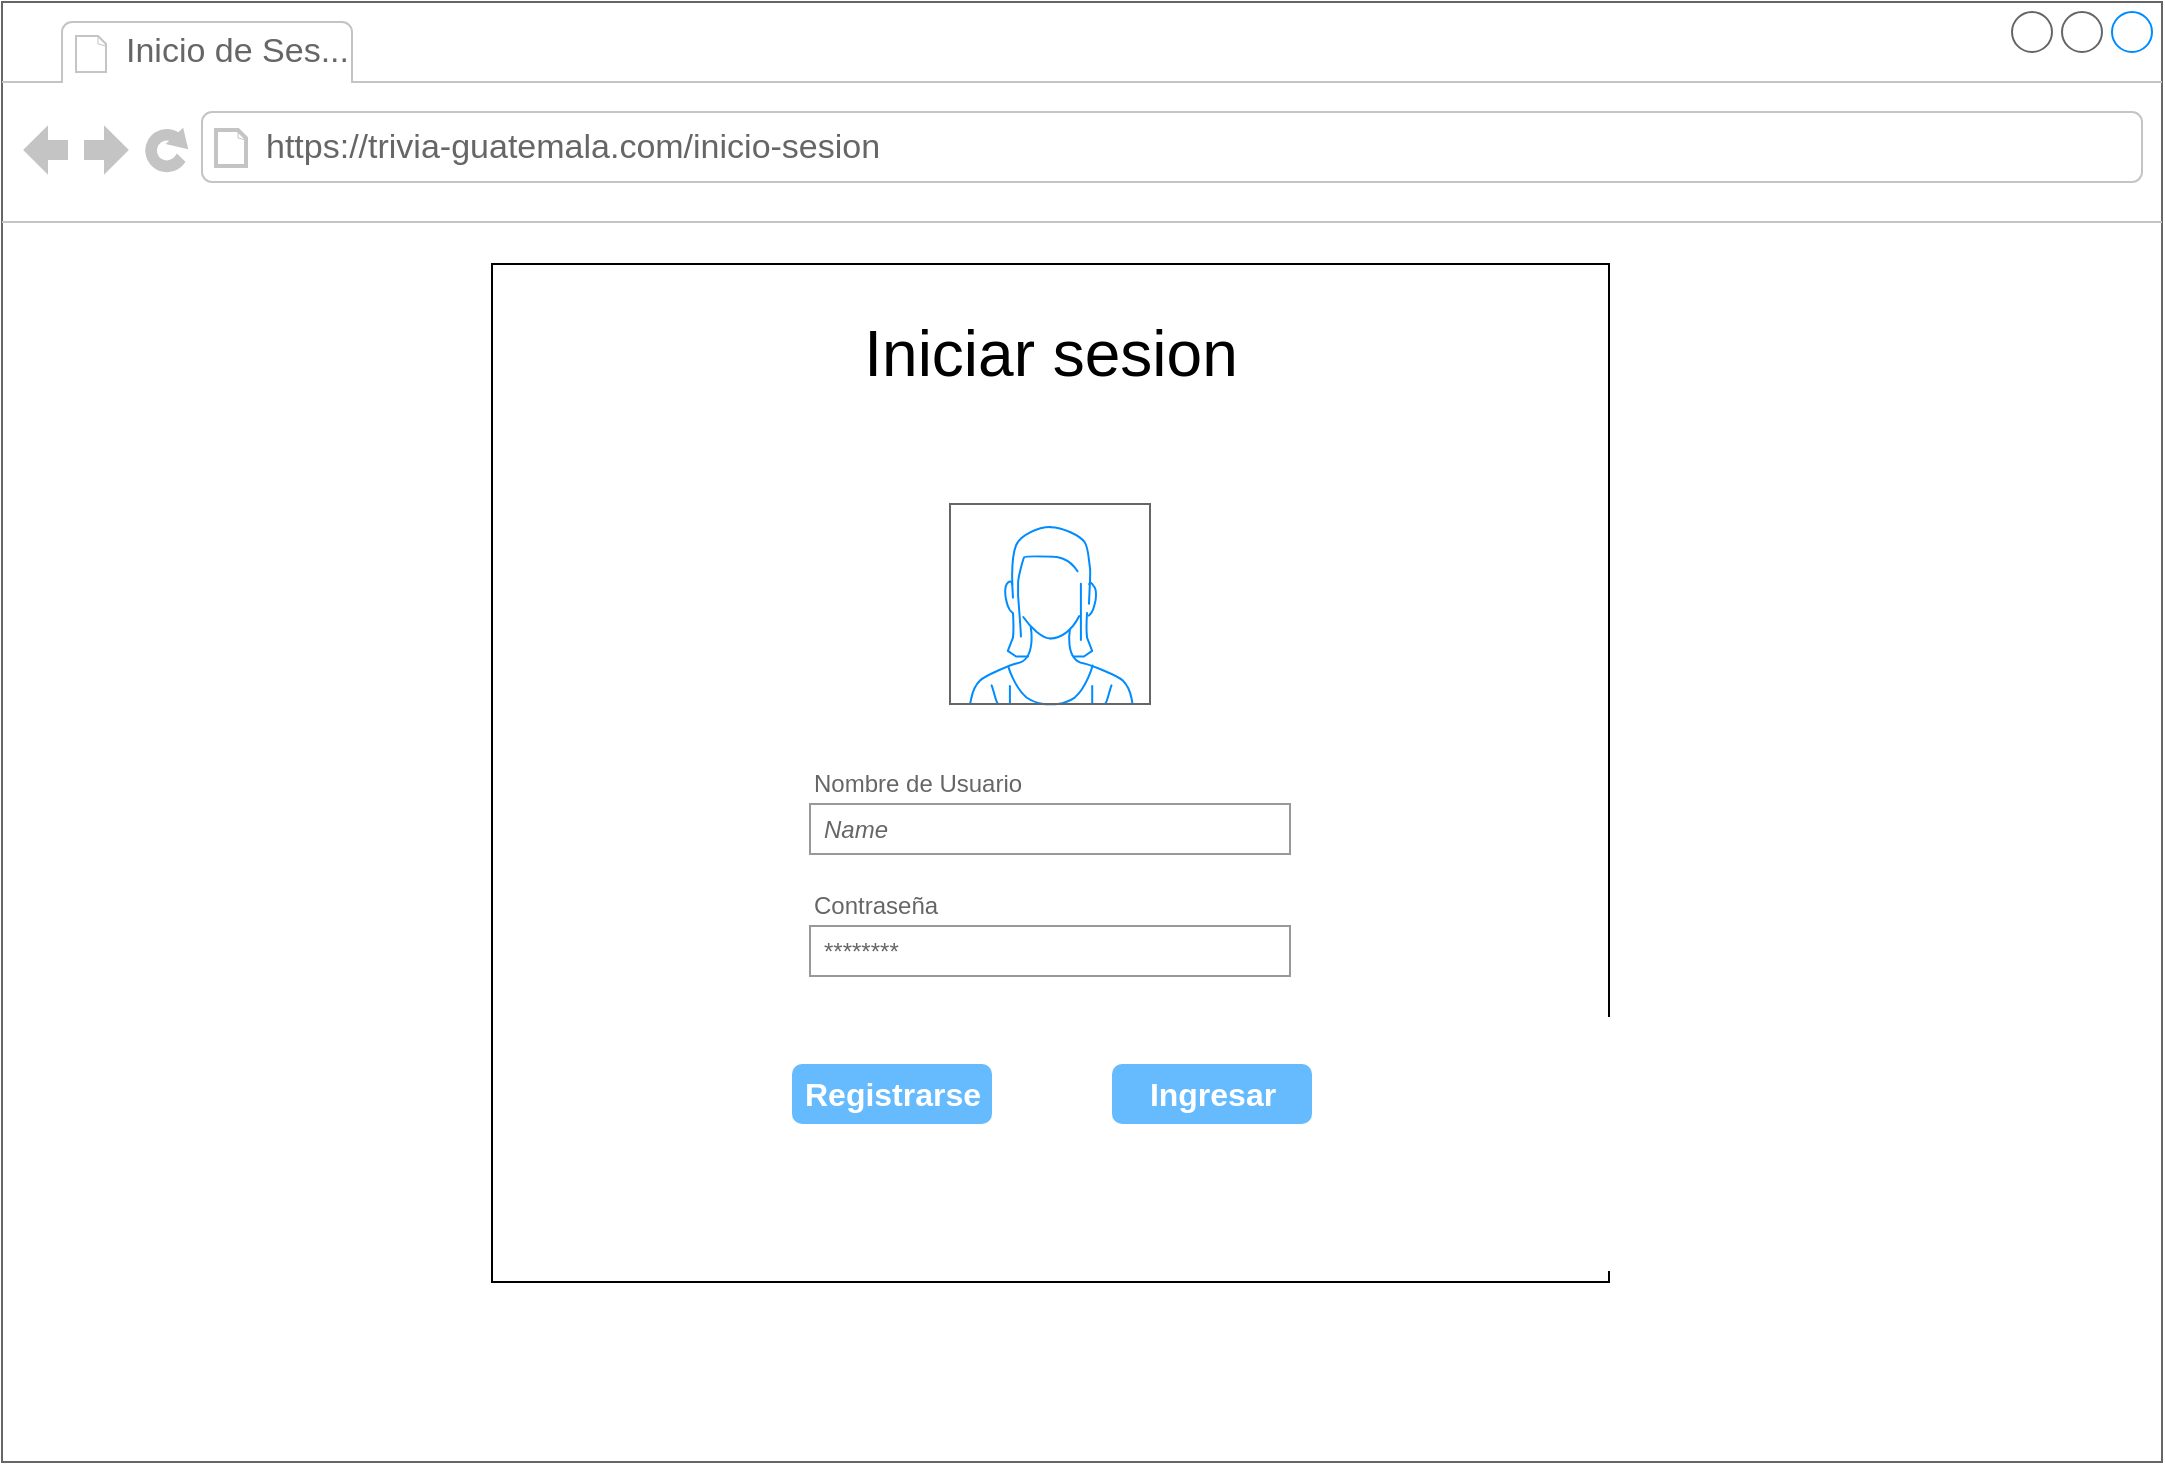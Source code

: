 <mxfile version="20.2.8" type="google" pages="8"><diagram id="VqyaClwigI77rSRYAcgB" name="Inicio de Sesion"><mxGraphModel grid="1" page="1" gridSize="10" guides="1" tooltips="1" connect="1" arrows="1" fold="1" pageScale="1" pageWidth="1169" pageHeight="827" math="0" shadow="0"><root><mxCell id="0"/><mxCell id="1" parent="0"/><mxCell id="IAI_1HxjRBlL4W--OYGG-1" value="" style="strokeWidth=1;shadow=0;dashed=0;align=center;html=1;shape=mxgraph.mockup.containers.browserWindow;rSize=0;strokeColor=#666666;strokeColor2=#008cff;strokeColor3=#c4c4c4;mainText=,;recursiveResize=0;" vertex="1" parent="1"><mxGeometry x="45" y="49" width="1080" height="730" as="geometry"/></mxCell><mxCell id="X4_DU0HOdgxv0hVDRL3j-3" value="" style="rounded=0;whiteSpace=wrap;html=1;fontSize=20;fontColor=#000000;" vertex="1" parent="IAI_1HxjRBlL4W--OYGG-1"><mxGeometry x="245" y="131" width="558.5" height="509" as="geometry"/></mxCell><mxCell id="IAI_1HxjRBlL4W--OYGG-2" value="Inicio de Ses..." style="strokeWidth=1;shadow=0;dashed=0;align=center;html=1;shape=mxgraph.mockup.containers.anchor;fontSize=17;fontColor=#666666;align=left;" vertex="1" parent="IAI_1HxjRBlL4W--OYGG-1"><mxGeometry x="60" y="12" width="160" height="26" as="geometry"/></mxCell><mxCell id="IAI_1HxjRBlL4W--OYGG-3" value="https://trivia-guatemala.com/inicio-sesion" style="strokeWidth=1;shadow=0;dashed=0;align=center;html=1;shape=mxgraph.mockup.containers.anchor;rSize=0;fontSize=17;fontColor=#666666;align=left;" vertex="1" parent="IAI_1HxjRBlL4W--OYGG-1"><mxGeometry x="130" y="60" width="250" height="26" as="geometry"/></mxCell><mxCell id="-JvW_H0pOe2YFZ40e8vb-1" value="" style="strokeWidth=1;shadow=0;dashed=0;align=center;html=1;shape=mxgraph.mockup.forms.rrect;rSize=0;strokeColor=none;fillColor=#ffffff;" vertex="1" parent="IAI_1HxjRBlL4W--OYGG-1"><mxGeometry x="364" y="221" width="320" height="329" as="geometry"/></mxCell><mxCell id="-JvW_H0pOe2YFZ40e8vb-4" value="Nombre de Usuario" style="strokeWidth=1;shadow=0;dashed=0;align=center;html=1;shape=mxgraph.mockup.forms.anchor;fontSize=12;fontColor=#666666;align=left;resizeWidth=1;spacingLeft=0;" vertex="1" parent="-JvW_H0pOe2YFZ40e8vb-1"><mxGeometry width="160" height="20" relative="1" as="geometry"><mxPoint x="40" y="160" as="offset"/></mxGeometry></mxCell><mxCell id="-JvW_H0pOe2YFZ40e8vb-5" value="&lt;i&gt;Name&lt;/i&gt;" style="strokeWidth=1;shadow=0;dashed=0;align=center;html=1;shape=mxgraph.mockup.forms.rrect;rSize=0;strokeColor=#999999;fontColor=#666666;align=left;spacingLeft=5;resizeWidth=1;" vertex="1" parent="-JvW_H0pOe2YFZ40e8vb-1"><mxGeometry width="240" height="25" relative="1" as="geometry"><mxPoint x="40" y="180" as="offset"/></mxGeometry></mxCell><mxCell id="-JvW_H0pOe2YFZ40e8vb-6" value="Contraseña" style="strokeWidth=1;shadow=0;dashed=0;align=center;html=1;shape=mxgraph.mockup.forms.anchor;fontSize=12;fontColor=#666666;align=left;resizeWidth=1;spacingLeft=0;" vertex="1" parent="-JvW_H0pOe2YFZ40e8vb-1"><mxGeometry width="160" height="20" relative="1" as="geometry"><mxPoint x="40" y="221" as="offset"/></mxGeometry></mxCell><mxCell id="-JvW_H0pOe2YFZ40e8vb-7" value="********" style="strokeWidth=1;shadow=0;dashed=0;align=center;html=1;shape=mxgraph.mockup.forms.rrect;rSize=0;strokeColor=#999999;fontColor=#666666;align=left;spacingLeft=5;resizeWidth=1;" vertex="1" parent="-JvW_H0pOe2YFZ40e8vb-1"><mxGeometry width="240" height="25" relative="1" as="geometry"><mxPoint x="40" y="241" as="offset"/></mxGeometry></mxCell><mxCell id="-JvW_H0pOe2YFZ40e8vb-9" value="" style="strokeWidth=1;shadow=0;dashed=0;align=center;html=1;shape=mxgraph.mockup.forms.anchor;fontSize=12;fontColor=#9999ff;align=left;spacingLeft=0;fontStyle=4;resizeWidth=1;" vertex="1" parent="-JvW_H0pOe2YFZ40e8vb-1"><mxGeometry y="1" width="110" height="20" relative="1" as="geometry"><mxPoint x="105" y="-231" as="offset"/></mxGeometry></mxCell><mxCell id="-JvW_H0pOe2YFZ40e8vb-12" value="Registrarse" style="strokeWidth=1;shadow=0;dashed=0;align=center;html=1;shape=mxgraph.mockup.forms.rrect;rSize=5;strokeColor=none;fontColor=#ffffff;fillColor=#66bbff;fontSize=16;fontStyle=1;" vertex="1" parent="-JvW_H0pOe2YFZ40e8vb-1"><mxGeometry y="1" width="100" height="30" relative="1" as="geometry"><mxPoint x="31" y="-19" as="offset"/></mxGeometry></mxCell><mxCell id="MZjobApVehMWGJrpGY_2-7" value="" style="endArrow=none;dashed=1;html=1;dashPattern=1 3;strokeWidth=2;rounded=0;fontSize=10;" edge="1" parent="-JvW_H0pOe2YFZ40e8vb-1" target="-JvW_H0pOe2YFZ40e8vb-1"><mxGeometry width="50" height="50" relative="1" as="geometry"><mxPoint y="230" as="sourcePoint"/><mxPoint x="50" y="180" as="targetPoint"/></mxGeometry></mxCell><mxCell id="X4_DU0HOdgxv0hVDRL3j-1" value="" style="verticalLabelPosition=bottom;shadow=0;dashed=0;align=center;html=1;verticalAlign=top;strokeWidth=1;shape=mxgraph.mockup.containers.userFemale;strokeColor=#666666;strokeColor2=#008cff;fontSize=20;fontColor=#000000;" vertex="1" parent="-JvW_H0pOe2YFZ40e8vb-1"><mxGeometry x="110" y="30" width="100" height="100" as="geometry"/></mxCell><mxCell id="76w4iAm7GkEpHIKx1djF-1" value="Iniciar sesion" style="text;html=1;align=center;verticalAlign=middle;resizable=0;points=[];autosize=1;strokeColor=none;fillColor=none;fontSize=32;" vertex="1" parent="IAI_1HxjRBlL4W--OYGG-1"><mxGeometry x="419" y="151" width="210" height="50" as="geometry"/></mxCell><mxCell id="-JvW_H0pOe2YFZ40e8vb-8" value="Ingresar" style="strokeWidth=1;shadow=0;dashed=0;align=center;html=1;shape=mxgraph.mockup.forms.rrect;rSize=5;strokeColor=none;fontColor=#ffffff;fillColor=#66bbff;fontSize=16;fontStyle=1;" vertex="1" parent="IAI_1HxjRBlL4W--OYGG-1"><mxGeometry y="1" width="100" height="30" relative="1" as="geometry"><mxPoint x="555" y="-199" as="offset"/></mxGeometry></mxCell></root></mxGraphModel></diagram><diagram name="Registro" id="TfLt30AUrADkniGFCbc-"><mxGraphModel grid="1" page="1" gridSize="10" guides="1" tooltips="1" connect="1" arrows="1" fold="1" pageScale="1" pageWidth="1169" pageHeight="827" math="0" shadow="0"><root><mxCell id="_XHGfHoYjq9x2A56AP3W-0"/><mxCell id="_XHGfHoYjq9x2A56AP3W-1" parent="_XHGfHoYjq9x2A56AP3W-0"/><mxCell id="_XHGfHoYjq9x2A56AP3W-2" value="" style="strokeWidth=1;shadow=0;dashed=0;align=center;html=1;shape=mxgraph.mockup.containers.browserWindow;rSize=0;strokeColor=#666666;strokeColor2=#008cff;strokeColor3=#c4c4c4;mainText=,;recursiveResize=0;" parent="_XHGfHoYjq9x2A56AP3W-1" vertex="1"><mxGeometry x="50" y="40" width="1080" height="770" as="geometry"/></mxCell><mxCell id="0BnM2hVBhTZgZ8pPB9Oy-0" value="" style="rounded=0;whiteSpace=wrap;html=1;fontSize=20;fontColor=#000000;" vertex="1" parent="_XHGfHoYjq9x2A56AP3W-2"><mxGeometry x="235" y="120" width="600" height="630" as="geometry"/></mxCell><mxCell id="_XHGfHoYjq9x2A56AP3W-3" value="Registrarse" style="strokeWidth=1;shadow=0;dashed=0;align=center;html=1;shape=mxgraph.mockup.containers.anchor;fontSize=17;fontColor=#666666;align=left;" parent="_XHGfHoYjq9x2A56AP3W-2" vertex="1"><mxGeometry x="60" y="12" width="160" height="26" as="geometry"/></mxCell><mxCell id="_XHGfHoYjq9x2A56AP3W-4" value="https://trivia-guatemala.com/registrarse" style="strokeWidth=1;shadow=0;dashed=0;align=center;html=1;shape=mxgraph.mockup.containers.anchor;rSize=0;fontSize=17;fontColor=#666666;align=left;" parent="_XHGfHoYjq9x2A56AP3W-2" vertex="1"><mxGeometry x="130" y="60" width="250" height="26" as="geometry"/></mxCell><mxCell id="IIkfw_PJpd1qU7Vqnabr-1" value="Regresar" style="strokeWidth=1;shadow=0;dashed=0;align=center;html=1;shape=mxgraph.mockup.buttons.button;strokeColor=#666666;fontColor=#ffffff;mainText=;buttonStyle=round;fontSize=17;fontStyle=1;fillColor=#008cff;whiteSpace=wrap;" vertex="1" parent="_XHGfHoYjq9x2A56AP3W-2"><mxGeometry x="340" y="670" width="150" height="50" as="geometry"/></mxCell><mxCell id="IIkfw_PJpd1qU7Vqnabr-2" value="" style="verticalLabelPosition=bottom;shadow=0;dashed=0;align=center;html=1;verticalAlign=top;strokeWidth=1;shape=mxgraph.mockup.containers.userMale;strokeColor=#666666;strokeColor2=#008cff;" vertex="1" parent="_XHGfHoYjq9x2A56AP3W-2"><mxGeometry x="365" y="530" width="100" height="100" as="geometry"/></mxCell><mxCell id="IIkfw_PJpd1qU7Vqnabr-3" value="" style="verticalLabelPosition=bottom;shadow=0;dashed=0;align=center;html=1;verticalAlign=top;strokeWidth=1;shape=mxgraph.mockup.containers.userFemale;strokeColor=#666666;strokeColor2=#008cff;" vertex="1" parent="_XHGfHoYjq9x2A56AP3W-2"><mxGeometry x="605" y="530" width="100" height="100" as="geometry"/></mxCell><mxCell id="IIkfw_PJpd1qU7Vqnabr-4" value="********" style="strokeWidth=1;shadow=0;dashed=0;align=center;html=1;shape=mxgraph.mockup.forms.pwField;strokeColor=#999999;mainText=;align=left;fontColor=#666666;fontSize=17;spacingLeft=3;" vertex="1" parent="_XHGfHoYjq9x2A56AP3W-2"><mxGeometry x="420" y="410" width="230" height="30" as="geometry"/></mxCell><mxCell id="IIkfw_PJpd1qU7Vqnabr-5" value="Fecha de nacimiento" style="strokeWidth=1;shadow=0;dashed=0;align=center;html=1;shape=mxgraph.mockup.text.textBox;fontColor=#666666;align=left;fontSize=17;spacingLeft=4;spacingTop=-3;strokeColor=#666666;mainText=" vertex="1" parent="_XHGfHoYjq9x2A56AP3W-2"><mxGeometry x="420" y="310" width="230" height="30" as="geometry"/></mxCell><mxCell id="IIkfw_PJpd1qU7Vqnabr-6" value="Apellido" style="strokeWidth=1;shadow=0;dashed=0;align=center;html=1;shape=mxgraph.mockup.text.textBox;fontColor=#666666;align=left;fontSize=17;spacingLeft=4;spacingTop=-3;strokeColor=#666666;mainText=" vertex="1" parent="_XHGfHoYjq9x2A56AP3W-2"><mxGeometry x="420" y="260" width="230" height="30" as="geometry"/></mxCell><mxCell id="IIkfw_PJpd1qU7Vqnabr-7" value="Nombre&lt;span style=&quot;white-space: pre;&quot;&gt;&#9;&lt;/span&gt;" style="strokeWidth=1;shadow=0;dashed=0;align=center;html=1;shape=mxgraph.mockup.text.textBox;fontColor=#666666;align=left;fontSize=17;spacingLeft=4;spacingTop=-3;strokeColor=#666666;mainText=" vertex="1" parent="_XHGfHoYjq9x2A56AP3W-2"><mxGeometry x="420" y="210" width="230" height="30" as="geometry"/></mxCell><mxCell id="IIkfw_PJpd1qU7Vqnabr-9" value="Correo" style="strokeWidth=1;shadow=0;dashed=0;align=center;html=1;shape=mxgraph.mockup.text.textBox;fontColor=#666666;align=left;fontSize=17;spacingLeft=4;spacingTop=-3;strokeColor=#666666;mainText=" vertex="1" parent="_XHGfHoYjq9x2A56AP3W-2"><mxGeometry x="420" y="359" width="230" height="30" as="geometry"/></mxCell><mxCell id="R7cxw7-dbY240lR7LAXy-0" value="Registro" style="text;html=1;align=center;verticalAlign=middle;resizable=0;points=[];autosize=1;strokeColor=none;fillColor=none;fontSize=32;" vertex="1" parent="_XHGfHoYjq9x2A56AP3W-2"><mxGeometry x="465" y="130" width="140" height="50" as="geometry"/></mxCell><mxCell id="o8v4fDQv9um9Vt0EGyTm-12" value="Registrarse" style="strokeWidth=1;shadow=0;dashed=0;align=center;html=1;shape=mxgraph.mockup.buttons.button;strokeColor=#666666;fontColor=#ffffff;mainText=;buttonStyle=round;fontSize=17;fontStyle=1;fillColor=#008cff;whiteSpace=wrap;" vertex="1" parent="_XHGfHoYjq9x2A56AP3W-2"><mxGeometry x="580" y="670" width="150" height="50" as="geometry"/></mxCell><mxCell id="j2KIWeMO5OBkdxV8FUde-0" value="Quiero recibir notificaciones&lt;br&gt;por correo" style="strokeWidth=1;shadow=0;dashed=0;align=center;html=1;shape=mxgraph.mockup.forms.rrect;rSize=0;fillColor=#eeeeee;strokeColor=#999999;gradientColor=#cccccc;align=left;spacingLeft=4;fontSize=17;fontColor=#666666;labelPosition=right;" vertex="1" parent="_XHGfHoYjq9x2A56AP3W-2"><mxGeometry x="420" y="470" width="15" height="15" as="geometry"/></mxCell></root></mxGraphModel></diagram><diagram name="Dashboard" id="fzCoqXFbq_ipwy6vQzH4"><mxGraphModel grid="1" page="1" gridSize="10" guides="1" tooltips="1" connect="1" arrows="1" fold="1" pageScale="1" pageWidth="1169" pageHeight="827" math="0" shadow="0"><root><mxCell id="8G2CGObLUviHUZHlhmng-0"/><mxCell id="8G2CGObLUviHUZHlhmng-1" parent="8G2CGObLUviHUZHlhmng-0"/><mxCell id="8G2CGObLUviHUZHlhmng-2" value="" style="strokeWidth=1;shadow=0;dashed=0;align=center;html=1;shape=mxgraph.mockup.containers.browserWindow;rSize=0;strokeColor=#666666;strokeColor2=#008cff;strokeColor3=#c4c4c4;mainText=,;recursiveResize=0;" parent="8G2CGObLUviHUZHlhmng-1" vertex="1"><mxGeometry x="40" y="40" width="1080" height="730" as="geometry"/></mxCell><mxCell id="JobY5T_PdagZq51EOu-K-16" value="" style="rounded=0;whiteSpace=wrap;html=1;" vertex="1" parent="8G2CGObLUviHUZHlhmng-2"><mxGeometry y="110" width="1080" height="130" as="geometry"/></mxCell><mxCell id="8G2CGObLUviHUZHlhmng-3" value="Dashboard" style="strokeWidth=1;shadow=0;dashed=0;align=center;html=1;shape=mxgraph.mockup.containers.anchor;fontSize=17;fontColor=#666666;align=left;" parent="8G2CGObLUviHUZHlhmng-2" vertex="1"><mxGeometry x="60" y="12" width="160" height="26" as="geometry"/></mxCell><mxCell id="8G2CGObLUviHUZHlhmng-4" value="https://trivia-guatemala.com/dashboard" style="strokeWidth=1;shadow=0;dashed=0;align=center;html=1;shape=mxgraph.mockup.containers.anchor;rSize=0;fontSize=17;fontColor=#666666;align=left;" parent="8G2CGObLUviHUZHlhmng-2" vertex="1"><mxGeometry x="130" y="60" width="250" height="26" as="geometry"/></mxCell><mxCell id="JobY5T_PdagZq51EOu-K-1" value="" style="verticalLabelPosition=bottom;shadow=0;dashed=0;align=center;html=1;verticalAlign=top;strokeWidth=1;shape=mxgraph.mockup.containers.userFemale;strokeColor=#666666;strokeColor2=#008cff;" vertex="1" parent="8G2CGObLUviHUZHlhmng-2"><mxGeometry x="140" y="310" width="270" height="300" as="geometry"/></mxCell><mxCell id="JobY5T_PdagZq51EOu-K-17" value="__________&lt;br&gt;__________&lt;br&gt;__________" style="strokeWidth=1;shadow=1;dashed=0;align=center;html=1;shape=mxgraph.mockup.text.bulletedList;textColor=#666666;mainText=,,,,;textSize=17;bulletStyle=none;strokeColor=none;fillColor=none;align=left;verticalAlign=top;fontSize=17;fontColor=#666666;" vertex="1" parent="8G2CGObLUviHUZHlhmng-2"><mxGeometry x="10" y="120.5" width="110" height="89" as="geometry"/></mxCell><mxCell id="JobY5T_PdagZq51EOu-K-18" value="&lt;font style=&quot;font-size: 36px;&quot;&gt;Luz María Ruiz&lt;/font&gt;" style="text;html=1;strokeColor=none;fillColor=none;align=center;verticalAlign=middle;whiteSpace=wrap;rounded=0;shadow=1;" vertex="1" parent="8G2CGObLUviHUZHlhmng-2"><mxGeometry x="110" y="150" width="330" height="30" as="geometry"/></mxCell><mxCell id="JobY5T_PdagZq51EOu-K-19" value="" style="ellipse;whiteSpace=wrap;html=1;aspect=fixed;shadow=1;fontSize=36;" vertex="1" parent="8G2CGObLUviHUZHlhmng-2"><mxGeometry x="680" y="330" width="206" height="206" as="geometry"/></mxCell><mxCell id="JobY5T_PdagZq51EOu-K-20" value="" style="triangle;whiteSpace=wrap;html=1;shadow=1;fontSize=36;" vertex="1" parent="8G2CGObLUviHUZHlhmng-2"><mxGeometry x="740" y="389.5" width="100" height="87" as="geometry"/></mxCell><mxCell id="VNtPqeC4FZfECN3-MViv-0" value="" style="verticalLabelPosition=bottom;shadow=0;dashed=0;align=center;html=1;verticalAlign=top;strokeWidth=1;shape=mxgraph.mockup.misc.progressBar;fillColor=#cccccc;strokeColor=none;fillColor2=#99ddff;barPos=80;fontSize=36;" vertex="1" parent="8G2CGObLUviHUZHlhmng-2"><mxGeometry x="645" y="109.5" width="290" height="100" as="geometry"/></mxCell><mxCell id="VNtPqeC4FZfECN3-MViv-1" value="&lt;font style=&quot;font-size: 18px;&quot;&gt;Nivel 8&lt;/font&gt;" style="text;html=1;strokeColor=none;fillColor=none;align=center;verticalAlign=middle;whiteSpace=wrap;rounded=0;shadow=1;fontSize=36;" vertex="1" parent="8G2CGObLUviHUZHlhmng-2"><mxGeometry x="720" y="190" width="140" height="10" as="geometry"/></mxCell><mxCell id="VNtPqeC4FZfECN3-MViv-2" value="&lt;font style=&quot;font-size: 36px;&quot;&gt;Jugar&lt;/font&gt;" style="text;html=1;strokeColor=none;fillColor=none;align=center;verticalAlign=middle;whiteSpace=wrap;rounded=0;shadow=1;" vertex="1" parent="8G2CGObLUviHUZHlhmng-2"><mxGeometry x="618" y="590" width="330" height="30" as="geometry"/></mxCell></root></mxGraphModel></diagram><diagram name="Trivia" id="ucPrq89522uZdHePeAgm"><mxGraphModel grid="1" page="1" gridSize="10" guides="1" tooltips="1" connect="1" arrows="1" fold="1" pageScale="1" pageWidth="1169" pageHeight="827" math="0" shadow="0"><root><mxCell id="-Xl8i2A1G5dLOEQyugAU-0"/><mxCell id="-Xl8i2A1G5dLOEQyugAU-1" parent="-Xl8i2A1G5dLOEQyugAU-0"/><mxCell id="-Xl8i2A1G5dLOEQyugAU-2" value="" style="strokeWidth=1;shadow=0;dashed=0;align=center;html=1;shape=mxgraph.mockup.containers.browserWindow;rSize=0;strokeColor=#666666;strokeColor2=#008cff;strokeColor3=#c4c4c4;mainText=,;recursiveResize=0;" parent="-Xl8i2A1G5dLOEQyugAU-1" vertex="1"><mxGeometry x="45" y="40" width="1080" height="730" as="geometry"/></mxCell><mxCell id="-Xl8i2A1G5dLOEQyugAU-3" value="Trivia" style="strokeWidth=1;shadow=0;dashed=0;align=center;html=1;shape=mxgraph.mockup.containers.anchor;fontSize=17;fontColor=#666666;align=left;" parent="-Xl8i2A1G5dLOEQyugAU-2" vertex="1"><mxGeometry x="60" y="12" width="160" height="26" as="geometry"/></mxCell><mxCell id="-Xl8i2A1G5dLOEQyugAU-4" value="https://trivia-guatemala.com/trivia" style="strokeWidth=1;shadow=0;dashed=0;align=center;html=1;shape=mxgraph.mockup.containers.anchor;rSize=0;fontSize=17;fontColor=#666666;align=left;" parent="-Xl8i2A1G5dLOEQyugAU-2" vertex="1"><mxGeometry x="130" y="60" width="250" height="26" as="geometry"/></mxCell><mxCell id="n-7sdAvIz4RojW008gPR-0" value="Regresar" style="strokeWidth=1;shadow=0;dashed=0;align=center;html=1;shape=mxgraph.mockup.buttons.button;strokeColor=#666666;fontColor=#ffffff;mainText=;buttonStyle=round;fontSize=17;fontStyle=1;fillColor=#008cff;whiteSpace=wrap;" vertex="1" parent="-Xl8i2A1G5dLOEQyugAU-2"><mxGeometry x="25" y="130" width="150" height="50" as="geometry"/></mxCell><mxCell id="n-7sdAvIz4RojW008gPR-1" value="Quien fue el primer presidente de guatemala?" style="text;html=1;align=center;verticalAlign=middle;resizable=0;points=[];autosize=1;strokeColor=none;fillColor=none;fontSize=32;" vertex="1" parent="-Xl8i2A1G5dLOEQyugAU-2"><mxGeometry x="205" y="220" width="670" height="50" as="geometry"/></mxCell><mxCell id="n-7sdAvIz4RojW008gPR-2" value="&lt;font style=&quot;font-size: 29px;&quot;&gt;&amp;nbsp; &amp;nbsp;Opción 1&lt;/font&gt;" style="shape=ellipse;fillColor=#eeeeee;strokeColor=#999999;gradientColor=#cccccc;html=1;align=left;spacingLeft=4;fontSize=17;fontColor=#666666;labelPosition=right;shadow=0;" vertex="1" parent="-Xl8i2A1G5dLOEQyugAU-2"><mxGeometry x="445" y="330" width="15" height="15" as="geometry"/></mxCell><mxCell id="n-7sdAvIz4RojW008gPR-4" value="&lt;font style=&quot;font-size: 29px;&quot;&gt;&amp;nbsp; &amp;nbsp;Opción 2&lt;/font&gt;" style="shape=ellipse;fillColor=#eeeeee;strokeColor=#999999;gradientColor=#cccccc;html=1;align=left;spacingLeft=4;fontSize=17;fontColor=#666666;labelPosition=right;shadow=0;" vertex="1" parent="-Xl8i2A1G5dLOEQyugAU-2"><mxGeometry x="445" y="410" width="15" height="15" as="geometry"/></mxCell><mxCell id="n-7sdAvIz4RojW008gPR-5" value="&lt;font style=&quot;font-size: 29px;&quot;&gt;&amp;nbsp; &amp;nbsp;Opción 3&lt;/font&gt;" style="shape=ellipse;fillColor=#eeeeee;strokeColor=#999999;gradientColor=#cccccc;html=1;align=left;spacingLeft=4;fontSize=17;fontColor=#666666;labelPosition=right;shadow=0;" vertex="1" parent="-Xl8i2A1G5dLOEQyugAU-2"><mxGeometry x="445" y="490" width="15" height="15" as="geometry"/></mxCell><mxCell id="n-7sdAvIz4RojW008gPR-9" value="Confirmar" style="strokeWidth=1;shadow=0;dashed=0;align=center;html=1;shape=mxgraph.mockup.buttons.button;strokeColor=#666666;fontColor=#ffffff;mainText=;buttonStyle=round;fontSize=17;fontStyle=1;fillColor=#008cff;whiteSpace=wrap;" vertex="1" parent="-Xl8i2A1G5dLOEQyugAU-2"><mxGeometry x="465" y="590" width="150" height="50" as="geometry"/></mxCell></root></mxGraphModel></diagram><diagram name="Buscar Usuarios" id="XQ26AP9dalWiv3rXJYYJ"><mxGraphModel grid="1" page="1" gridSize="10" guides="1" tooltips="1" connect="1" arrows="1" fold="1" pageScale="1" pageWidth="1169" pageHeight="827" math="0" shadow="0"><root><mxCell id="3m6uGNT3ZWJapGW8f9G8-0"/><mxCell id="3m6uGNT3ZWJapGW8f9G8-1" parent="3m6uGNT3ZWJapGW8f9G8-0"/><mxCell id="3m6uGNT3ZWJapGW8f9G8-2" value="" style="strokeWidth=1;shadow=0;dashed=0;align=center;html=1;shape=mxgraph.mockup.containers.browserWindow;rSize=0;strokeColor=#666666;strokeColor2=#008cff;strokeColor3=#c4c4c4;mainText=,;recursiveResize=0;" parent="3m6uGNT3ZWJapGW8f9G8-1" vertex="1"><mxGeometry x="45" y="40" width="1080" height="970" as="geometry"/></mxCell><mxCell id="3m6uGNT3ZWJapGW8f9G8-3" value="Buscar Usua..." style="strokeWidth=1;shadow=0;dashed=0;align=center;html=1;shape=mxgraph.mockup.containers.anchor;fontSize=17;fontColor=#666666;align=left;" parent="3m6uGNT3ZWJapGW8f9G8-2" vertex="1"><mxGeometry x="60" y="12" width="160" height="26" as="geometry"/></mxCell><mxCell id="3m6uGNT3ZWJapGW8f9G8-4" value="https://trivia-guatemala.com/buscar-usuarios" style="strokeWidth=1;shadow=0;dashed=0;align=center;html=1;shape=mxgraph.mockup.containers.anchor;rSize=0;fontSize=17;fontColor=#666666;align=left;" parent="3m6uGNT3ZWJapGW8f9G8-2" vertex="1"><mxGeometry x="130" y="60" width="250" height="26" as="geometry"/></mxCell><mxCell id="qNWJoes4ALrRLCWE8M8h-106" value="&lt;font color=&quot;#9e9e9e&quot;&gt;Nombre de usuario&lt;/font&gt;" style="strokeWidth=1;shadow=0;dashed=0;align=center;html=1;shape=mxgraph.mockup.forms.pwField;strokeColor=#999999;mainText=;align=left;fontColor=#666666;fontSize=17;spacingLeft=3;" vertex="1" parent="3m6uGNT3ZWJapGW8f9G8-2"><mxGeometry x="155" y="140" width="590" height="30" as="geometry"/></mxCell><mxCell id="qNWJoes4ALrRLCWE8M8h-107" value="Buscar" style="strokeWidth=1;shadow=0;dashed=0;align=center;html=1;shape=mxgraph.mockup.buttons.button;strokeColor=#666666;fontColor=#ffffff;mainText=;buttonStyle=round;fontSize=17;fontStyle=1;fillColor=#008cff;whiteSpace=wrap;" vertex="1" parent="3m6uGNT3ZWJapGW8f9G8-2"><mxGeometry x="765" y="130" width="150" height="50" as="geometry"/></mxCell><mxCell id="qNWJoes4ALrRLCWE8M8h-140" value="" style="rounded=0;whiteSpace=wrap;html=1;fontSize=20;fontColor=#000000;fillColor=none;" vertex="1" parent="3m6uGNT3ZWJapGW8f9G8-2"><mxGeometry x="57" y="340" width="965" height="480" as="geometry"/></mxCell><mxCell id="qNWJoes4ALrRLCWE8M8h-124" value="" style="group" connectable="0" vertex="1" parent="3m6uGNT3ZWJapGW8f9G8-2"><mxGeometry x="45" y="220" width="990" height="60" as="geometry"/></mxCell><mxCell id="qNWJoes4ALrRLCWE8M8h-108" value="" style="rounded=0;whiteSpace=wrap;html=1;fontSize=12;fontColor=#9E9E9E;" vertex="1" parent="qNWJoes4ALrRLCWE8M8h-124"><mxGeometry width="990" height="60" as="geometry"/></mxCell><mxCell id="qNWJoes4ALrRLCWE8M8h-109" value="" style="verticalLabelPosition=bottom;shadow=0;dashed=0;align=center;html=1;verticalAlign=top;strokeWidth=1;shape=mxgraph.mockup.containers.userMale;strokeColor=#666666;strokeColor2=#008cff;fontSize=12;fontColor=#9E9E9E;" vertex="1" parent="qNWJoes4ALrRLCWE8M8h-124"><mxGeometry x="10" y="5" width="50" height="50" as="geometry"/></mxCell><mxCell id="qNWJoes4ALrRLCWE8M8h-110" value="&lt;font color=&quot;#000000&quot; style=&quot;font-size: 20px;&quot;&gt;Nombre, Correo&lt;/font&gt;" style="text;html=1;align=center;verticalAlign=middle;resizable=0;points=[];autosize=1;strokeColor=none;fillColor=none;fontSize=20;fontColor=#9E9E9E;" vertex="1" parent="qNWJoes4ALrRLCWE8M8h-124"><mxGeometry x="95" y="10" width="170" height="40" as="geometry"/></mxCell><mxCell id="qNWJoes4ALrRLCWE8M8h-111" value="" style="triangle;whiteSpace=wrap;html=1;fontSize=20;fontColor=#000000;rotation=-180;fillColor=#000000;" vertex="1" parent="qNWJoes4ALrRLCWE8M8h-124"><mxGeometry x="970" y="25" width="10" height="10" as="geometry"/></mxCell><mxCell id="qNWJoes4ALrRLCWE8M8h-125" value="" style="group" connectable="0" vertex="1" parent="3m6uGNT3ZWJapGW8f9G8-2"><mxGeometry x="45" y="280" width="990" height="60" as="geometry"/></mxCell><mxCell id="qNWJoes4ALrRLCWE8M8h-126" value="" style="rounded=0;whiteSpace=wrap;html=1;fontSize=12;fontColor=#9E9E9E;" vertex="1" parent="qNWJoes4ALrRLCWE8M8h-125"><mxGeometry width="990" height="60" as="geometry"/></mxCell><mxCell id="qNWJoes4ALrRLCWE8M8h-127" value="" style="verticalLabelPosition=bottom;shadow=0;dashed=0;align=center;html=1;verticalAlign=top;strokeWidth=1;shape=mxgraph.mockup.containers.userMale;strokeColor=#666666;strokeColor2=#008cff;fontSize=12;fontColor=#9E9E9E;" vertex="1" parent="qNWJoes4ALrRLCWE8M8h-125"><mxGeometry x="10" y="5" width="50" height="50" as="geometry"/></mxCell><mxCell id="qNWJoes4ALrRLCWE8M8h-128" value="&lt;font color=&quot;#000000&quot; style=&quot;font-size: 20px;&quot;&gt;Nombre, Correo&lt;/font&gt;" style="text;html=1;align=center;verticalAlign=middle;resizable=0;points=[];autosize=1;strokeColor=none;fillColor=none;fontSize=20;fontColor=#9E9E9E;" vertex="1" parent="qNWJoes4ALrRLCWE8M8h-125"><mxGeometry x="95" y="10" width="170" height="40" as="geometry"/></mxCell><mxCell id="qNWJoes4ALrRLCWE8M8h-129" value="" style="triangle;whiteSpace=wrap;html=1;fontSize=20;fontColor=#000000;rotation=90;fillColor=#000000;" vertex="1" parent="qNWJoes4ALrRLCWE8M8h-125"><mxGeometry x="970" y="25" width="10" height="10" as="geometry"/></mxCell><mxCell id="qNWJoes4ALrRLCWE8M8h-141" value="Seguir" style="strokeWidth=1;shadow=0;dashed=0;align=center;html=1;shape=mxgraph.mockup.buttons.button;strokeColor=#666666;fontColor=#ffffff;mainText=;buttonStyle=round;fontSize=17;fontStyle=1;fillColor=#008cff;whiteSpace=wrap;" vertex="1" parent="3m6uGNT3ZWJapGW8f9G8-2"><mxGeometry x="320" y="728" width="150" height="50" as="geometry"/></mxCell><mxCell id="qNWJoes4ALrRLCWE8M8h-142" value="Volver Administrador" style="strokeWidth=1;shadow=0;dashed=0;align=center;html=1;shape=mxgraph.mockup.buttons.button;strokeColor=#666666;fontColor=#ffffff;mainText=;buttonStyle=round;fontSize=17;fontStyle=1;fillColor=#008cff;whiteSpace=wrap;" vertex="1" parent="3m6uGNT3ZWJapGW8f9G8-2"><mxGeometry x="610" y="728" width="150" height="50" as="geometry"/></mxCell><mxCell id="qNWJoes4ALrRLCWE8M8h-143" value="" style="verticalLabelPosition=bottom;shadow=0;dashed=0;align=center;html=1;verticalAlign=top;strokeWidth=1;shape=mxgraph.mockup.containers.userMale;strokeColor=#666666;strokeColor2=#008cff;fontSize=20;fontColor=#000000;fillColor=none;" vertex="1" parent="3m6uGNT3ZWJapGW8f9G8-2"><mxGeometry x="490" y="351" width="100" height="100" as="geometry"/></mxCell><mxCell id="EuUJ__LL51-737d3RsPd-2" value="Nombre: Alan" style="text;html=1;align=center;verticalAlign=middle;resizable=0;points=[];autosize=1;strokeColor=none;fillColor=none;fontSize=20;fontColor=#000000;" vertex="1" parent="3m6uGNT3ZWJapGW8f9G8-2"><mxGeometry x="470" y="471" width="140" height="40" as="geometry"/></mxCell><mxCell id="EuUJ__LL51-737d3RsPd-3" value="Apellido: Brito Delgado" style="text;html=1;align=center;verticalAlign=middle;resizable=0;points=[];autosize=1;strokeColor=none;fillColor=none;fontSize=20;fontColor=#000000;" vertex="1" parent="3m6uGNT3ZWJapGW8f9G8-2"><mxGeometry x="425" y="521" width="230" height="40" as="geometry"/></mxCell><mxCell id="EuUJ__LL51-737d3RsPd-4" value="Correo: alan-brito@example.com" style="text;html=1;align=center;verticalAlign=middle;resizable=0;points=[];autosize=1;strokeColor=none;fillColor=none;fontSize=20;fontColor=#000000;" vertex="1" parent="3m6uGNT3ZWJapGW8f9G8-2"><mxGeometry x="380" y="570" width="320" height="40" as="geometry"/></mxCell><mxCell id="EuUJ__LL51-737d3RsPd-5" value="Puntuación: 20" style="text;html=1;align=center;verticalAlign=middle;resizable=0;points=[];autosize=1;strokeColor=none;fillColor=none;fontSize=20;fontColor=#000000;" vertex="1" parent="3m6uGNT3ZWJapGW8f9G8-2"><mxGeometry x="460" y="613" width="160" height="40" as="geometry"/></mxCell><mxCell id="EuUJ__LL51-737d3RsPd-6" value="Nivel: 5" style="text;html=1;align=center;verticalAlign=middle;resizable=0;points=[];autosize=1;strokeColor=none;fillColor=none;fontSize=20;fontColor=#000000;" vertex="1" parent="3m6uGNT3ZWJapGW8f9G8-2"><mxGeometry x="495" y="661" width="90" height="40" as="geometry"/></mxCell><mxCell id="qNWJoes4ALrRLCWE8M8h-135" value="" style="group" connectable="0" vertex="1" parent="3m6uGNT3ZWJapGW8f9G8-2"><mxGeometry x="45" y="881" width="990" height="60" as="geometry"/></mxCell><mxCell id="qNWJoes4ALrRLCWE8M8h-136" value="" style="rounded=0;whiteSpace=wrap;html=1;fontSize=12;fontColor=#9E9E9E;" vertex="1" parent="qNWJoes4ALrRLCWE8M8h-135"><mxGeometry width="990" height="60" as="geometry"/></mxCell><mxCell id="qNWJoes4ALrRLCWE8M8h-137" value="" style="verticalLabelPosition=bottom;shadow=0;dashed=0;align=center;html=1;verticalAlign=top;strokeWidth=1;shape=mxgraph.mockup.containers.userMale;strokeColor=#666666;strokeColor2=#008cff;fontSize=12;fontColor=#9E9E9E;" vertex="1" parent="qNWJoes4ALrRLCWE8M8h-135"><mxGeometry x="10" y="5" width="50" height="50" as="geometry"/></mxCell><mxCell id="qNWJoes4ALrRLCWE8M8h-138" value="&lt;font color=&quot;#000000&quot; style=&quot;font-size: 20px;&quot;&gt;Nombre, Correo&lt;/font&gt;" style="text;html=1;align=center;verticalAlign=middle;resizable=0;points=[];autosize=1;strokeColor=none;fillColor=none;fontSize=20;fontColor=#9E9E9E;" vertex="1" parent="qNWJoes4ALrRLCWE8M8h-135"><mxGeometry x="95" y="10" width="170" height="40" as="geometry"/></mxCell><mxCell id="qNWJoes4ALrRLCWE8M8h-139" value="" style="triangle;whiteSpace=wrap;html=1;fontSize=20;fontColor=#000000;rotation=-180;fillColor=#000000;" vertex="1" parent="qNWJoes4ALrRLCWE8M8h-135"><mxGeometry x="970" y="25" width="10" height="10" as="geometry"/></mxCell><mxCell id="qNWJoes4ALrRLCWE8M8h-130" value="" style="group" connectable="0" vertex="1" parent="3m6uGNT3ZWJapGW8f9G8-2"><mxGeometry x="45" y="820" width="990" height="60" as="geometry"/></mxCell><mxCell id="qNWJoes4ALrRLCWE8M8h-131" value="" style="rounded=0;whiteSpace=wrap;html=1;fontSize=12;fontColor=#9E9E9E;" vertex="1" parent="qNWJoes4ALrRLCWE8M8h-130"><mxGeometry width="990" height="60" as="geometry"/></mxCell><mxCell id="qNWJoes4ALrRLCWE8M8h-132" value="" style="verticalLabelPosition=bottom;shadow=0;dashed=0;align=center;html=1;verticalAlign=top;strokeWidth=1;shape=mxgraph.mockup.containers.userMale;strokeColor=#666666;strokeColor2=#008cff;fontSize=12;fontColor=#9E9E9E;" vertex="1" parent="qNWJoes4ALrRLCWE8M8h-130"><mxGeometry x="10" y="5" width="50" height="50" as="geometry"/></mxCell><mxCell id="qNWJoes4ALrRLCWE8M8h-133" value="&lt;font color=&quot;#000000&quot; style=&quot;font-size: 20px;&quot;&gt;Nombre, Correo&lt;/font&gt;" style="text;html=1;align=center;verticalAlign=middle;resizable=0;points=[];autosize=1;strokeColor=none;fillColor=none;fontSize=20;fontColor=#9E9E9E;" vertex="1" parent="qNWJoes4ALrRLCWE8M8h-130"><mxGeometry x="95" y="10" width="170" height="40" as="geometry"/></mxCell><mxCell id="qNWJoes4ALrRLCWE8M8h-134" value="" style="triangle;whiteSpace=wrap;html=1;fontSize=20;fontColor=#000000;rotation=-180;fillColor=#000000;" vertex="1" parent="qNWJoes4ALrRLCWE8M8h-130"><mxGeometry x="970" y="25" width="10" height="10" as="geometry"/></mxCell></root></mxGraphModel></diagram><diagram name="Rankings" id="yCyBgYKzoilvISllVEjn"><mxGraphModel grid="1" page="1" gridSize="10" guides="1" tooltips="1" connect="1" arrows="1" fold="1" pageScale="1" pageWidth="1169" pageHeight="827" math="0" shadow="0"><root><mxCell id="9DDrO-cYd3ELAk9Z21q7-0"/><mxCell id="9DDrO-cYd3ELAk9Z21q7-1" parent="9DDrO-cYd3ELAk9Z21q7-0"/><mxCell id="9DDrO-cYd3ELAk9Z21q7-2" value="" style="strokeWidth=1;shadow=0;dashed=0;align=center;html=1;shape=mxgraph.mockup.containers.browserWindow;rSize=0;strokeColor=#666666;strokeColor2=#008cff;strokeColor3=#c4c4c4;mainText=,;recursiveResize=0;" parent="9DDrO-cYd3ELAk9Z21q7-1" vertex="1"><mxGeometry x="50" y="40" width="1080" height="730" as="geometry"/></mxCell><mxCell id="9DDrO-cYd3ELAk9Z21q7-3" value="Rankings" style="strokeWidth=1;shadow=0;dashed=0;align=center;html=1;shape=mxgraph.mockup.containers.anchor;fontSize=17;fontColor=#666666;align=left;" parent="9DDrO-cYd3ELAk9Z21q7-2" vertex="1"><mxGeometry x="60" y="12" width="160" height="26" as="geometry"/></mxCell><mxCell id="9DDrO-cYd3ELAk9Z21q7-4" value="https://trivia-guatemala.com/ranking" style="strokeWidth=1;shadow=0;dashed=0;align=center;html=1;shape=mxgraph.mockup.containers.anchor;rSize=0;fontSize=17;fontColor=#666666;align=left;" parent="9DDrO-cYd3ELAk9Z21q7-2" vertex="1"><mxGeometry x="130" y="60" width="250" height="26" as="geometry"/></mxCell><mxCell id="fEGdC--wj6GHZQ5vBNK_-2" value="Buscar Amigos" style="strokeWidth=1;shadow=0;dashed=0;align=center;html=1;shape=mxgraph.mockup.buttons.button;strokeColor=#666666;fontColor=#ffffff;mainText=;buttonStyle=round;fontSize=17;fontStyle=1;fillColor=#008cff;whiteSpace=wrap;" vertex="1" parent="9DDrO-cYd3ELAk9Z21q7-2"><mxGeometry x="465" y="620" width="150" height="50" as="geometry"/></mxCell><mxCell id="DpcCmzbot1UgGcPdJThR-0" value="" style="group" connectable="0" vertex="1" parent="9DDrO-cYd3ELAk9Z21q7-2"><mxGeometry x="160" y="210" width="750" height="60" as="geometry"/></mxCell><mxCell id="DpcCmzbot1UgGcPdJThR-1" value="" style="rounded=0;whiteSpace=wrap;html=1;fontSize=12;fontColor=#9E9E9E;" vertex="1" parent="DpcCmzbot1UgGcPdJThR-0"><mxGeometry width="750" height="60" as="geometry"/></mxCell><mxCell id="DpcCmzbot1UgGcPdJThR-2" value="" style="verticalLabelPosition=bottom;shadow=0;dashed=0;align=center;html=1;verticalAlign=top;strokeWidth=1;shape=mxgraph.mockup.containers.userMale;strokeColor=#666666;strokeColor2=#008cff;fontSize=12;fontColor=#9E9E9E;" vertex="1" parent="DpcCmzbot1UgGcPdJThR-0"><mxGeometry x="68.18" y="5" width="51.82" height="50" as="geometry"/></mxCell><mxCell id="DpcCmzbot1UgGcPdJThR-3" value="&lt;font style=&quot;font-size: 20px;&quot; color=&quot;#000000&quot;&gt;&amp;nbsp; Nombre&amp;nbsp;&amp;nbsp;&amp;nbsp; -&amp;nbsp; &amp;nbsp; Punteo&amp;nbsp;&amp;nbsp;&amp;nbsp; -&amp;nbsp; &amp;nbsp; Intentos&amp;nbsp;&amp;nbsp;&amp;nbsp; -&amp;nbsp; &amp;nbsp; Puesto&lt;br&gt;&lt;/font&gt;" style="text;html=1;align=center;verticalAlign=middle;resizable=0;points=[];autosize=1;strokeColor=none;fillColor=none;fontSize=20;fontColor=#9E9E9E;" vertex="1" parent="DpcCmzbot1UgGcPdJThR-0"><mxGeometry x="158.333" y="10" width="460" height="40" as="geometry"/></mxCell><mxCell id="DpcCmzbot1UgGcPdJThR-9" value="" style="group" connectable="0" vertex="1" parent="9DDrO-cYd3ELAk9Z21q7-2"><mxGeometry x="160" y="270" width="750" height="104" as="geometry"/></mxCell><mxCell id="DpcCmzbot1UgGcPdJThR-10" value="" style="rounded=0;whiteSpace=wrap;html=1;fontSize=12;fontColor=#9E9E9E;" vertex="1" parent="DpcCmzbot1UgGcPdJThR-9"><mxGeometry width="750" height="60" as="geometry"/></mxCell><mxCell id="DpcCmzbot1UgGcPdJThR-12" value="&lt;font style=&quot;font-size: 20px;&quot; color=&quot;#000000&quot;&gt;&amp;nbsp; Nombre&amp;nbsp;&amp;nbsp;&amp;nbsp; -&amp;nbsp; &amp;nbsp; Punteo&amp;nbsp;&amp;nbsp;&amp;nbsp; -&amp;nbsp; &amp;nbsp; Intentos&amp;nbsp;&amp;nbsp;&amp;nbsp; -&amp;nbsp; &amp;nbsp; Puesto&lt;br&gt;&lt;/font&gt;" style="text;html=1;align=center;verticalAlign=middle;resizable=0;points=[];autosize=1;strokeColor=none;fillColor=none;fontSize=20;fontColor=#9E9E9E;" vertex="1" parent="DpcCmzbot1UgGcPdJThR-9"><mxGeometry x="158.333" y="10" width="460" height="40" as="geometry"/></mxCell><mxCell id="z0UVqVGiUk67UZh1IUJX-0" value="" style="verticalLabelPosition=bottom;shadow=0;dashed=0;align=center;html=1;verticalAlign=top;strokeWidth=1;shape=mxgraph.mockup.containers.userFemale;strokeColor=#666666;strokeColor2=#008cff;fontSize=20;fontColor=#000000;" vertex="1" parent="DpcCmzbot1UgGcPdJThR-9"><mxGeometry x="68" y="4" width="52" height="52" as="geometry"/></mxCell><mxCell id="DpcCmzbot1UgGcPdJThR-13" value="" style="group" connectable="0" vertex="1" parent="9DDrO-cYd3ELAk9Z21q7-2"><mxGeometry x="160" y="330" width="750" height="60" as="geometry"/></mxCell><mxCell id="DpcCmzbot1UgGcPdJThR-14" value="" style="rounded=0;whiteSpace=wrap;html=1;fontSize=12;fontColor=#9E9E9E;" vertex="1" parent="DpcCmzbot1UgGcPdJThR-13"><mxGeometry width="750" height="60" as="geometry"/></mxCell><mxCell id="DpcCmzbot1UgGcPdJThR-15" value="" style="verticalLabelPosition=bottom;shadow=0;dashed=0;align=center;html=1;verticalAlign=top;strokeWidth=1;shape=mxgraph.mockup.containers.userMale;strokeColor=#666666;strokeColor2=#008cff;fontSize=12;fontColor=#9E9E9E;" vertex="1" parent="DpcCmzbot1UgGcPdJThR-13"><mxGeometry x="68.18" y="5" width="51.82" height="50" as="geometry"/></mxCell><mxCell id="DpcCmzbot1UgGcPdJThR-16" value="&lt;font style=&quot;font-size: 20px;&quot; color=&quot;#000000&quot;&gt;&amp;nbsp; Nombre&amp;nbsp;&amp;nbsp;&amp;nbsp; -&amp;nbsp; &amp;nbsp; Punteo&amp;nbsp;&amp;nbsp;&amp;nbsp; -&amp;nbsp; &amp;nbsp; Intentos&amp;nbsp;&amp;nbsp;&amp;nbsp; -&amp;nbsp; &amp;nbsp; Puesto&lt;br&gt;&lt;/font&gt;" style="text;html=1;align=center;verticalAlign=middle;resizable=0;points=[];autosize=1;strokeColor=none;fillColor=none;fontSize=20;fontColor=#9E9E9E;" vertex="1" parent="DpcCmzbot1UgGcPdJThR-13"><mxGeometry x="158.333" y="10" width="460" height="40" as="geometry"/></mxCell><mxCell id="DpcCmzbot1UgGcPdJThR-17" value="" style="group" connectable="0" vertex="1" parent="9DDrO-cYd3ELAk9Z21q7-2"><mxGeometry x="160" y="390" width="750" height="60" as="geometry"/></mxCell><mxCell id="DpcCmzbot1UgGcPdJThR-18" value="" style="rounded=0;whiteSpace=wrap;html=1;fontSize=12;fontColor=#9E9E9E;" vertex="1" parent="DpcCmzbot1UgGcPdJThR-17"><mxGeometry width="750" height="60" as="geometry"/></mxCell><mxCell id="DpcCmzbot1UgGcPdJThR-20" value="&lt;font style=&quot;font-size: 20px;&quot; color=&quot;#000000&quot;&gt;&amp;nbsp; Nombre&amp;nbsp;&amp;nbsp;&amp;nbsp; -&amp;nbsp; &amp;nbsp; Punteo&amp;nbsp;&amp;nbsp;&amp;nbsp; -&amp;nbsp; &amp;nbsp; Intentos&amp;nbsp;&amp;nbsp;&amp;nbsp; -&amp;nbsp; &amp;nbsp; Puesto&lt;br&gt;&lt;/font&gt;" style="text;html=1;align=center;verticalAlign=middle;resizable=0;points=[];autosize=1;strokeColor=none;fillColor=none;fontSize=20;fontColor=#9E9E9E;" vertex="1" parent="DpcCmzbot1UgGcPdJThR-17"><mxGeometry x="158.333" y="10" width="460" height="40" as="geometry"/></mxCell><mxCell id="z0UVqVGiUk67UZh1IUJX-1" value="" style="verticalLabelPosition=bottom;shadow=0;dashed=0;align=center;html=1;verticalAlign=top;strokeWidth=1;shape=mxgraph.mockup.containers.userFemale;strokeColor=#666666;strokeColor2=#008cff;fontSize=20;fontColor=#000000;" vertex="1" parent="DpcCmzbot1UgGcPdJThR-17"><mxGeometry x="70" y="4" width="52" height="52" as="geometry"/></mxCell><mxCell id="DpcCmzbot1UgGcPdJThR-21" value="" style="group" connectable="0" vertex="1" parent="9DDrO-cYd3ELAk9Z21q7-2"><mxGeometry x="160" y="450" width="750" height="60" as="geometry"/></mxCell><mxCell id="DpcCmzbot1UgGcPdJThR-22" value="" style="rounded=0;whiteSpace=wrap;html=1;fontSize=12;fontColor=#9E9E9E;" vertex="1" parent="DpcCmzbot1UgGcPdJThR-21"><mxGeometry width="750" height="60" as="geometry"/></mxCell><mxCell id="DpcCmzbot1UgGcPdJThR-23" value="" style="verticalLabelPosition=bottom;shadow=0;dashed=0;align=center;html=1;verticalAlign=top;strokeWidth=1;shape=mxgraph.mockup.containers.userMale;strokeColor=#666666;strokeColor2=#008cff;fontSize=12;fontColor=#9E9E9E;" vertex="1" parent="DpcCmzbot1UgGcPdJThR-21"><mxGeometry x="68.18" y="5" width="51.82" height="50" as="geometry"/></mxCell><mxCell id="DpcCmzbot1UgGcPdJThR-24" value="&lt;font style=&quot;font-size: 20px;&quot; color=&quot;#000000&quot;&gt;&amp;nbsp; Nombre&amp;nbsp;&amp;nbsp;&amp;nbsp; -&amp;nbsp; &amp;nbsp; Punteo&amp;nbsp;&amp;nbsp;&amp;nbsp; -&amp;nbsp; &amp;nbsp; Intentos&amp;nbsp;&amp;nbsp;&amp;nbsp; -&amp;nbsp; &amp;nbsp; Puesto&lt;br&gt;&lt;/font&gt;" style="text;html=1;align=center;verticalAlign=middle;resizable=0;points=[];autosize=1;strokeColor=none;fillColor=none;fontSize=20;fontColor=#9E9E9E;" vertex="1" parent="DpcCmzbot1UgGcPdJThR-21"><mxGeometry x="158.333" y="10" width="460" height="40" as="geometry"/></mxCell><mxCell id="DpcCmzbot1UgGcPdJThR-25" value="" style="group" connectable="0" vertex="1" parent="9DDrO-cYd3ELAk9Z21q7-2"><mxGeometry x="160" y="510" width="750" height="60" as="geometry"/></mxCell><mxCell id="DpcCmzbot1UgGcPdJThR-26" value="" style="rounded=0;whiteSpace=wrap;html=1;fontSize=12;fontColor=#9E9E9E;" vertex="1" parent="DpcCmzbot1UgGcPdJThR-25"><mxGeometry width="750" height="60" as="geometry"/></mxCell><mxCell id="DpcCmzbot1UgGcPdJThR-28" value="&lt;font style=&quot;font-size: 20px;&quot; color=&quot;#000000&quot;&gt;&amp;nbsp; Nombre&amp;nbsp;&amp;nbsp;&amp;nbsp; -&amp;nbsp; &amp;nbsp; Punteo&amp;nbsp;&amp;nbsp;&amp;nbsp; -&amp;nbsp; &amp;nbsp; Intentos&amp;nbsp;&amp;nbsp;&amp;nbsp; -&amp;nbsp; &amp;nbsp; Puesto&lt;br&gt;&lt;/font&gt;" style="text;html=1;align=center;verticalAlign=middle;resizable=0;points=[];autosize=1;strokeColor=none;fillColor=none;fontSize=20;fontColor=#9E9E9E;" vertex="1" parent="DpcCmzbot1UgGcPdJThR-25"><mxGeometry x="158.333" y="10" width="460" height="40" as="geometry"/></mxCell><mxCell id="z0UVqVGiUk67UZh1IUJX-2" value="" style="verticalLabelPosition=bottom;shadow=0;dashed=0;align=center;html=1;verticalAlign=top;strokeWidth=1;shape=mxgraph.mockup.containers.userFemale;strokeColor=#666666;strokeColor2=#008cff;fontSize=20;fontColor=#000000;" vertex="1" parent="DpcCmzbot1UgGcPdJThR-25"><mxGeometry x="70" y="4" width="52" height="52" as="geometry"/></mxCell><mxCell id="a2NpuNv0mAWfbGUfhfvb-0" value="Rankings" style="text;html=1;align=center;verticalAlign=middle;resizable=0;points=[];autosize=1;strokeColor=none;fillColor=none;fontSize=32;" vertex="1" parent="9DDrO-cYd3ELAk9Z21q7-2"><mxGeometry x="455" y="130" width="160" height="50" as="geometry"/></mxCell></root></mxGraphModel></diagram><diagram name="Perfil" id="l8QcgWwBQKgSvTXviQgG"><mxGraphModel grid="1" page="1" gridSize="10" guides="1" tooltips="1" connect="1" arrows="1" fold="1" pageScale="1" pageWidth="1169" pageHeight="827" math="0" shadow="0"><root><mxCell id="2ZuX_FCoBkUJ1ubEQDJ5-0"/><mxCell id="2ZuX_FCoBkUJ1ubEQDJ5-1" parent="2ZuX_FCoBkUJ1ubEQDJ5-0"/><mxCell id="iO5DxQIVSqwVfQn-W18R-0" value="" style="strokeWidth=1;shadow=0;dashed=0;align=center;html=1;shape=mxgraph.mockup.containers.browserWindow;rSize=0;strokeColor2=#008cff;strokeColor3=#c4c4c4;mainText=,;recursiveResize=0;" vertex="1" parent="2ZuX_FCoBkUJ1ubEQDJ5-1"><mxGeometry x="45" y="40" width="1080" height="730" as="geometry"/></mxCell><mxCell id="iO5DxQIVSqwVfQn-W18R-1" value="Perfil" style="strokeWidth=1;shadow=0;dashed=0;align=center;html=1;shape=mxgraph.mockup.containers.anchor;fontSize=17;fontColor=#666666;align=left;" vertex="1" parent="iO5DxQIVSqwVfQn-W18R-0"><mxGeometry x="60" y="12" width="160" height="26" as="geometry"/></mxCell><mxCell id="iO5DxQIVSqwVfQn-W18R-2" value="https://trivia-guatemala.com/perfil" style="strokeWidth=1;shadow=0;dashed=0;align=center;html=1;shape=mxgraph.mockup.containers.anchor;rSize=0;fontSize=17;fontColor=#666666;align=left;" vertex="1" parent="iO5DxQIVSqwVfQn-W18R-0"><mxGeometry x="130" y="60" width="250" height="26" as="geometry"/></mxCell><mxCell id="iO5DxQIVSqwVfQn-W18R-3" value="" style="verticalLabelPosition=bottom;shadow=0;dashed=0;align=center;html=1;verticalAlign=top;strokeWidth=1;shape=mxgraph.mockup.containers.userFemale;strokeColor=#666666;strokeColor2=#008cff;" vertex="1" parent="iO5DxQIVSqwVfQn-W18R-0"><mxGeometry x="130" y="210" width="290" height="350" as="geometry"/></mxCell><mxCell id="iO5DxQIVSqwVfQn-W18R-4" value="__________&lt;br&gt;__________&lt;br&gt;__________" style="strokeWidth=1;shadow=1;dashed=0;align=center;html=1;shape=mxgraph.mockup.text.bulletedList;textColor=#666666;mainText=,,,,;textSize=17;bulletStyle=none;strokeColor=none;fillColor=none;align=left;verticalAlign=top;fontSize=17;fontColor=#666666;" vertex="1" parent="iO5DxQIVSqwVfQn-W18R-0"><mxGeometry x="15" y="110" width="65" height="60" as="geometry"/></mxCell><mxCell id="iO5DxQIVSqwVfQn-W18R-5" value="&lt;font style=&quot;font-size: 36px;&quot;&gt;Luz María Ruiz&lt;/font&gt;" style="text;html=1;strokeColor=none;fillColor=none;align=center;verticalAlign=middle;whiteSpace=wrap;rounded=0;shadow=1;" vertex="1" parent="iO5DxQIVSqwVfQn-W18R-0"><mxGeometry x="110" y="140" width="330" height="30" as="geometry"/></mxCell><mxCell id="iO5DxQIVSqwVfQn-W18R-6" value="" style="verticalLabelPosition=bottom;shadow=0;dashed=0;align=center;html=1;verticalAlign=top;strokeWidth=1;shape=mxgraph.mockup.containers.userMale;strokeColor2=#008cff;fontSize=24;" vertex="1" parent="iO5DxQIVSqwVfQn-W18R-0"><mxGeometry x="45" y="230" width="65" height="60" as="geometry"/></mxCell><mxCell id="iO5DxQIVSqwVfQn-W18R-7" value="" style="verticalLabelPosition=bottom;shadow=0;dashed=0;align=center;html=1;verticalAlign=top;strokeWidth=1;shape=mxgraph.mockup.containers.userFemale;strokeColor2=#008cff;fontSize=24;" vertex="1" parent="iO5DxQIVSqwVfQn-W18R-0"><mxGeometry x="45" y="300" width="65" height="60" as="geometry"/></mxCell><mxCell id="iO5DxQIVSqwVfQn-W18R-8" value="Correo" style="text;html=1;strokeColor=none;fillColor=none;align=center;verticalAlign=middle;whiteSpace=wrap;rounded=0;fontSize=24;" vertex="1" parent="iO5DxQIVSqwVfQn-W18R-0"><mxGeometry x="454" y="370" width="85" height="30" as="geometry"/></mxCell><mxCell id="iO5DxQIVSqwVfQn-W18R-9" value="&lt;span style=&quot;font-weight: normal;&quot;&gt;&lt;i&gt;Luz María&amp;nbsp;&lt;/i&gt;&lt;/span&gt;" style="strokeWidth=1;shadow=0;dashed=0;align=left;html=1;shape=mxgraph.mockup.buttons.button;mainText=;buttonStyle=round;fontSize=17;fontStyle=1;whiteSpace=wrap;" vertex="1" parent="iO5DxQIVSqwVfQn-W18R-0"><mxGeometry x="454" y="235" width="136" height="50" as="geometry"/></mxCell><mxCell id="iO5DxQIVSqwVfQn-W18R-10" value="&lt;span style=&quot;font-weight: 400;&quot;&gt;&lt;i&gt;luzmaria.r,@gmail.com&lt;/i&gt;&lt;/span&gt;" style="strokeWidth=1;shadow=0;dashed=0;align=left;html=1;shape=mxgraph.mockup.buttons.button;mainText=;buttonStyle=round;fontSize=17;fontStyle=1;whiteSpace=wrap;" vertex="1" parent="iO5DxQIVSqwVfQn-W18R-0"><mxGeometry x="454" y="410" width="390" height="50" as="geometry"/></mxCell><mxCell id="iO5DxQIVSqwVfQn-W18R-11" value="&lt;font style=&quot;font-size: 20px;&quot;&gt;Nombre&lt;/font&gt;" style="text;html=1;strokeColor=none;fillColor=none;align=center;verticalAlign=middle;whiteSpace=wrap;rounded=0;fontSize=24;" vertex="1" parent="iO5DxQIVSqwVfQn-W18R-0"><mxGeometry x="454" y="200" width="85" height="30" as="geometry"/></mxCell><mxCell id="iO5DxQIVSqwVfQn-W18R-12" value="Contraseña" style="text;html=1;strokeColor=none;fillColor=none;align=center;verticalAlign=middle;whiteSpace=wrap;rounded=0;fontSize=24;" vertex="1" parent="iO5DxQIVSqwVfQn-W18R-0"><mxGeometry x="479.5" y="470" width="85" height="30" as="geometry"/></mxCell><mxCell id="iO5DxQIVSqwVfQn-W18R-13" value="&lt;span style=&quot;font-weight: 400;&quot;&gt;&lt;i&gt;*****************&lt;/i&gt;&lt;/span&gt;" style="strokeWidth=1;shadow=0;dashed=0;align=left;html=1;shape=mxgraph.mockup.buttons.button;mainText=;buttonStyle=round;fontSize=17;fontStyle=1;whiteSpace=wrap;" vertex="1" parent="iO5DxQIVSqwVfQn-W18R-0"><mxGeometry x="454" y="510" width="390" height="50" as="geometry"/></mxCell><mxCell id="iO5DxQIVSqwVfQn-W18R-14" value="" style="verticalLabelPosition=bottom;shadow=0;dashed=0;align=center;html=1;verticalAlign=top;strokeWidth=1;shape=mxgraph.mockup.misc.progressBar;fillColor=#cccccc;strokeColor=none;fillColor2=#99ddff;barPos=80;fontSize=36;" vertex="1" parent="iO5DxQIVSqwVfQn-W18R-0"><mxGeometry x="755" y="110" width="290" height="100" as="geometry"/></mxCell><mxCell id="iO5DxQIVSqwVfQn-W18R-15" value="&lt;font style=&quot;font-size: 18px;&quot;&gt;Nivel 8&lt;/font&gt;" style="text;html=1;strokeColor=none;fillColor=none;align=center;verticalAlign=middle;whiteSpace=wrap;rounded=0;shadow=1;fontSize=36;" vertex="1" parent="iO5DxQIVSqwVfQn-W18R-0"><mxGeometry x="631" y="150" width="140" height="10" as="geometry"/></mxCell><mxCell id="iO5DxQIVSqwVfQn-W18R-16" value="&lt;font style=&quot;font-size: 20px;&quot;&gt;Apellido&lt;/font&gt;" style="text;html=1;strokeColor=none;fillColor=none;align=center;verticalAlign=middle;whiteSpace=wrap;rounded=0;fontSize=24;" vertex="1" parent="iO5DxQIVSqwVfQn-W18R-0"><mxGeometry x="631" y="200" width="85" height="30" as="geometry"/></mxCell><mxCell id="iO5DxQIVSqwVfQn-W18R-17" value="&lt;span style=&quot;font-weight: normal;&quot;&gt;&lt;i&gt;Ruíz&lt;/i&gt;&lt;/span&gt;" style="strokeWidth=1;shadow=0;dashed=0;align=left;html=1;shape=mxgraph.mockup.buttons.button;mainText=;buttonStyle=round;fontSize=17;fontStyle=1;whiteSpace=wrap;" vertex="1" parent="iO5DxQIVSqwVfQn-W18R-0"><mxGeometry x="631" y="235" width="129" height="50" as="geometry"/></mxCell><mxCell id="iO5DxQIVSqwVfQn-W18R-18" value="&lt;span style=&quot;font-weight: 400;&quot;&gt;&lt;i&gt;19/Nov/2002&lt;/i&gt;&lt;/span&gt;" style="strokeWidth=1;shadow=0;dashed=0;align=left;html=1;shape=mxgraph.mockup.buttons.button;mainText=;buttonStyle=round;fontSize=17;fontStyle=1;whiteSpace=wrap;" vertex="1" parent="iO5DxQIVSqwVfQn-W18R-0"><mxGeometry x="454" y="330" width="336" height="30" as="geometry"/></mxCell><mxCell id="iO5DxQIVSqwVfQn-W18R-20" value="&lt;font style=&quot;font-size: 20px;&quot;&gt;Fecha de Nacimiento&lt;/font&gt;" style="text;html=1;strokeColor=none;fillColor=none;align=center;verticalAlign=middle;whiteSpace=wrap;rounded=0;fontSize=24;" vertex="1" parent="iO5DxQIVSqwVfQn-W18R-0"><mxGeometry x="454" y="300" width="196" height="30" as="geometry"/></mxCell><mxCell id="oaPrOzI9CfEH43lctSZO-0" value="ON" style="strokeWidth=1;shadow=0;dashed=0;align=center;html=1;shape=mxgraph.mockup.buttons.onOffButton;gradientColor=none;strokeColor=#999999;buttonState=on;fillColor2=#008cff;fontColor=#ffffff;fontSize=17;mainText=;spacingRight=40;fontStyle=1;" vertex="1" parent="iO5DxQIVSqwVfQn-W18R-0"><mxGeometry x="601.5" y="575.5" width="95" height="39" as="geometry"/></mxCell><mxCell id="sVPCCSgENaI-0ADLEjnh-0" value="Notificaciones" style="text;html=1;strokeColor=none;fillColor=none;align=center;verticalAlign=middle;whiteSpace=wrap;rounded=0;fontSize=20;" vertex="1" parent="iO5DxQIVSqwVfQn-W18R-0"><mxGeometry x="454" y="580" width="140" height="30" as="geometry"/></mxCell><mxCell id="ajKYyTQdDsvAHWh8mdHi-0" value="Guardar" style="strokeWidth=1;shadow=0;dashed=0;align=center;html=1;shape=mxgraph.mockup.buttons.button;strokeColor=#666666;fontColor=#ffffff;mainText=;buttonStyle=round;fontSize=17;fontStyle=1;fillColor=#008cff;whiteSpace=wrap;" vertex="1" parent="iO5DxQIVSqwVfQn-W18R-0"><mxGeometry x="844" y="640" width="150" height="50" as="geometry"/></mxCell><mxCell id="ajKYyTQdDsvAHWh8mdHi-1" value="Cancelar" style="strokeWidth=1;shadow=0;dashed=0;align=center;html=1;shape=mxgraph.mockup.buttons.button;strokeColor=#666666;fontColor=#ffffff;mainText=;buttonStyle=round;fontSize=17;fontStyle=1;fillColor=#008cff;whiteSpace=wrap;" vertex="1" parent="iO5DxQIVSqwVfQn-W18R-0"><mxGeometry x="650" y="640" width="150" height="50" as="geometry"/></mxCell></root></mxGraphModel></diagram><diagram name="Configuracion de administradores" id="ByKagihEEd8o6_3xLesy"><mxGraphModel grid="1" page="1" gridSize="10" guides="1" tooltips="1" connect="1" arrows="1" fold="1" pageScale="1" pageWidth="1169" pageHeight="827" math="0" shadow="0"><root><mxCell id="5sLfoyynEv8f_5f-QLrX-0"/><mxCell id="5sLfoyynEv8f_5f-QLrX-1" parent="5sLfoyynEv8f_5f-QLrX-0"/><mxCell id="5sLfoyynEv8f_5f-QLrX-2" value="" style="strokeWidth=1;shadow=0;dashed=0;align=center;html=1;shape=mxgraph.mockup.containers.browserWindow;rSize=0;strokeColor=#666666;strokeColor2=#008cff;strokeColor3=#c4c4c4;mainText=,;recursiveResize=0;" vertex="1" parent="5sLfoyynEv8f_5f-QLrX-1"><mxGeometry x="45" y="49" width="1080" height="730" as="geometry"/></mxCell><mxCell id="5sLfoyynEv8f_5f-QLrX-3" value="Configuracio..." style="strokeWidth=1;shadow=0;dashed=0;align=center;html=1;shape=mxgraph.mockup.containers.anchor;fontSize=17;fontColor=#666666;align=left;" vertex="1" parent="5sLfoyynEv8f_5f-QLrX-2"><mxGeometry x="60" y="12" width="160" height="26" as="geometry"/></mxCell><mxCell id="5sLfoyynEv8f_5f-QLrX-4" value="https://trivia-guatemala.com/configuracion-administrador" style="strokeWidth=1;shadow=0;dashed=0;align=center;html=1;shape=mxgraph.mockup.containers.anchor;rSize=0;fontSize=17;fontColor=#666666;align=left;" vertex="1" parent="5sLfoyynEv8f_5f-QLrX-2"><mxGeometry x="130" y="60" width="250" height="26" as="geometry"/></mxCell><mxCell id="1DTqF9H5QMD-XrA0OdU2-0" value="&lt;font style=&quot;font-size: 36px;&quot;&gt;Configuración&amp;nbsp;&lt;/font&gt;" style="text;html=1;strokeColor=none;fillColor=none;align=center;verticalAlign=middle;whiteSpace=wrap;rounded=0;fontSize=10;" vertex="1" parent="5sLfoyynEv8f_5f-QLrX-2"><mxGeometry x="35" y="131" width="245" height="49" as="geometry"/></mxCell><mxCell id="1DTqF9H5QMD-XrA0OdU2-3" value="&lt;br&gt;5 Mins" style="strokeWidth=1;shadow=0;dashed=0;align=center;html=1;shape=mxgraph.mockup.forms.spinner;strokeColor=#d6b656;spinLayout=right;spinStyle=normal;adjStyle=triangle;fillColor=#fff2cc;fontSize=17;mainText=;html=1;overflow=fill;" vertex="1" parent="5sLfoyynEv8f_5f-QLrX-2"><mxGeometry x="225" y="212" width="250" height="60" as="geometry"/></mxCell><mxCell id="1DTqF9H5QMD-XrA0OdU2-4" value="Duración de Caché" style="text;html=1;strokeColor=none;fillColor=none;align=center;verticalAlign=middle;whiteSpace=wrap;rounded=0;fontSize=24;" vertex="1" parent="5sLfoyynEv8f_5f-QLrX-2"><mxGeometry x="35" y="212" width="190" height="59" as="geometry"/></mxCell><mxCell id="v0KLlK_9w_QquE75YFN6-0" value="Guardar" style="strokeWidth=1;shadow=0;dashed=0;align=center;html=1;shape=mxgraph.mockup.buttons.button;strokeColor=#666666;fontColor=#ffffff;mainText=;buttonStyle=round;fontSize=17;fontStyle=1;fillColor=#008cff;whiteSpace=wrap;" vertex="1" parent="5sLfoyynEv8f_5f-QLrX-2"><mxGeometry x="465" y="621" width="150" height="50" as="geometry"/></mxCell></root></mxGraphModel></diagram></mxfile>